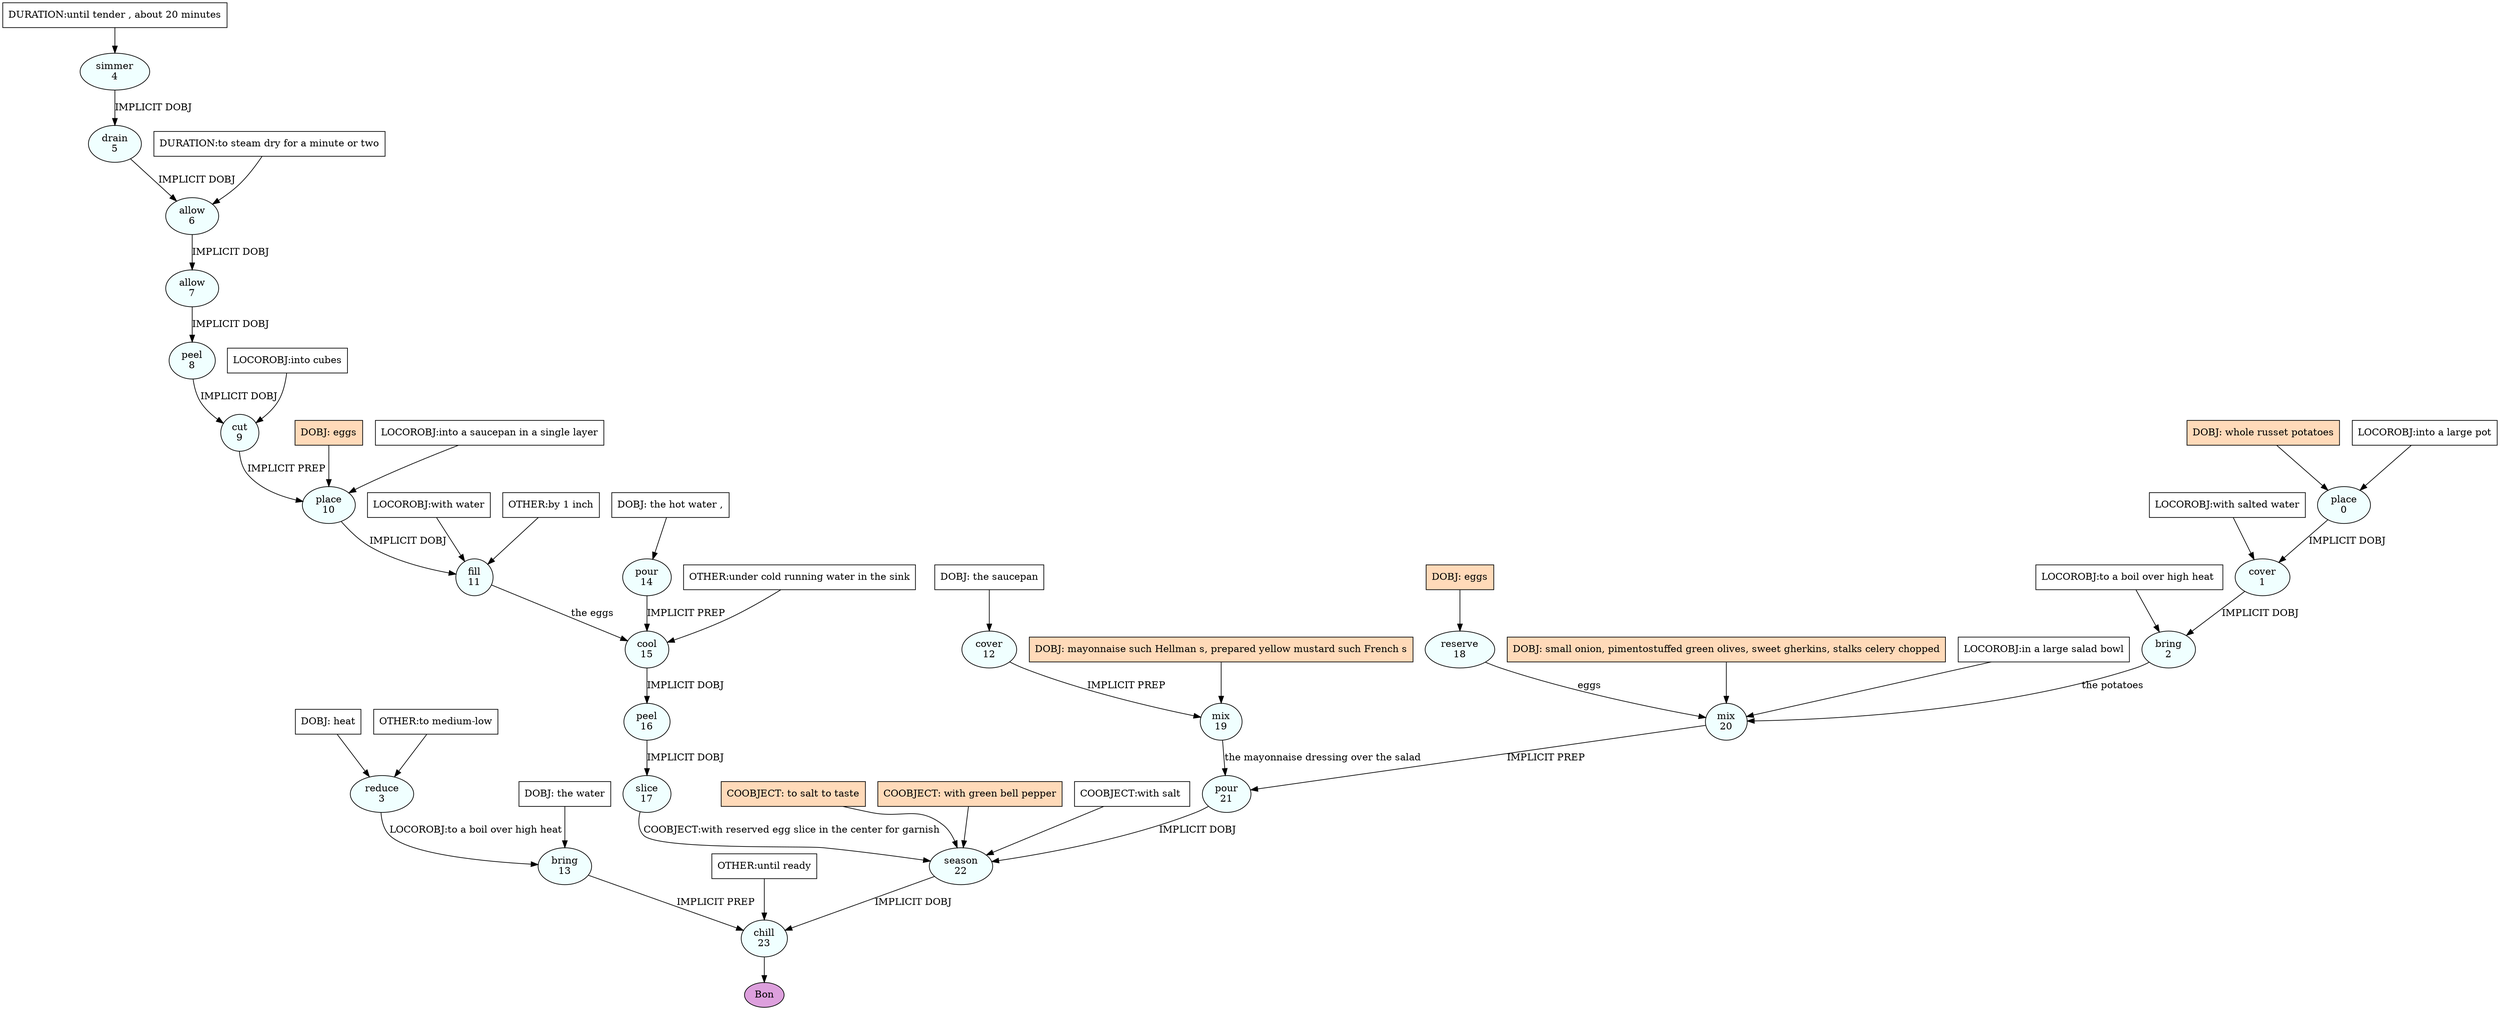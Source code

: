 digraph recipe {
E0[label="place
0", shape=oval, style=filled, fillcolor=azure]
E1[label="cover
1", shape=oval, style=filled, fillcolor=azure]
E2[label="bring
2", shape=oval, style=filled, fillcolor=azure]
E3[label="reduce
3", shape=oval, style=filled, fillcolor=azure]
E4[label="simmer
4", shape=oval, style=filled, fillcolor=azure]
E5[label="drain
5", shape=oval, style=filled, fillcolor=azure]
E6[label="allow
6", shape=oval, style=filled, fillcolor=azure]
E7[label="allow
7", shape=oval, style=filled, fillcolor=azure]
E8[label="peel
8", shape=oval, style=filled, fillcolor=azure]
E9[label="cut
9", shape=oval, style=filled, fillcolor=azure]
E10[label="place
10", shape=oval, style=filled, fillcolor=azure]
E11[label="fill
11", shape=oval, style=filled, fillcolor=azure]
E12[label="cover
12", shape=oval, style=filled, fillcolor=azure]
E13[label="bring
13", shape=oval, style=filled, fillcolor=azure]
E14[label="pour
14", shape=oval, style=filled, fillcolor=azure]
E15[label="cool
15", shape=oval, style=filled, fillcolor=azure]
E16[label="peel
16", shape=oval, style=filled, fillcolor=azure]
E17[label="slice
17", shape=oval, style=filled, fillcolor=azure]
E18[label="reserve
18", shape=oval, style=filled, fillcolor=azure]
E19[label="mix
19", shape=oval, style=filled, fillcolor=azure]
E20[label="mix
20", shape=oval, style=filled, fillcolor=azure]
E21[label="pour
21", shape=oval, style=filled, fillcolor=azure]
E22[label="season
22", shape=oval, style=filled, fillcolor=azure]
E23[label="chill
23", shape=oval, style=filled, fillcolor=azure]
D14[label="DOBJ: the hot water ,", shape=box, style=filled, fillcolor=white]
D14 -> E14
D3[label="DOBJ: heat", shape=box, style=filled, fillcolor=white]
D3 -> E3
P3_0[label="OTHER:to medium-low", shape=box, style=filled, fillcolor=white]
P3_0 -> E3
D18[label="DOBJ: eggs", shape=box, style=filled, fillcolor=peachpuff]
D18 -> E18
P4_0[label="DURATION:until tender , about 20 minutes", shape=box, style=filled, fillcolor=white]
P4_0 -> E4
D0[label="DOBJ: whole russet potatoes", shape=box, style=filled, fillcolor=peachpuff]
D0 -> E0
P0_0[label="LOCOROBJ:into a large pot", shape=box, style=filled, fillcolor=white]
P0_0 -> E0
D12[label="DOBJ: the saucepan", shape=box, style=filled, fillcolor=white]
D12 -> E12
E0 -> E1 [label="IMPLICIT DOBJ"]
P1_0_0[label="LOCOROBJ:with salted water", shape=box, style=filled, fillcolor=white]
P1_0_0 -> E1
E1 -> E2 [label="IMPLICIT DOBJ"]
P2_0_0[label="LOCOROBJ:to a boil over high heat ", shape=box, style=filled, fillcolor=white]
P2_0_0 -> E2
E4 -> E5 [label="IMPLICIT DOBJ"]
E5 -> E6 [label="IMPLICIT DOBJ"]
P6_0_0[label="DURATION:to steam dry for a minute or two", shape=box, style=filled, fillcolor=white]
P6_0_0 -> E6
E6 -> E7 [label="IMPLICIT DOBJ"]
E7 -> E8 [label="IMPLICIT DOBJ"]
E8 -> E9 [label="IMPLICIT DOBJ"]
P9_0_0[label="LOCOROBJ:into cubes", shape=box, style=filled, fillcolor=white]
P9_0_0 -> E9
D10_ing[label="DOBJ: eggs", shape=box, style=filled, fillcolor=peachpuff]
D10_ing -> E10
E9 -> E10 [label="IMPLICIT PREP"]
P10_1_0[label="LOCOROBJ:into a saucepan in a single layer", shape=box, style=filled, fillcolor=white]
P10_1_0 -> E10
E10 -> E11 [label="IMPLICIT DOBJ"]
P11_0_0[label="LOCOROBJ:with water", shape=box, style=filled, fillcolor=white]
P11_0_0 -> E11
P11_1_0[label="OTHER:by 1 inch", shape=box, style=filled, fillcolor=white]
P11_1_0 -> E11
D13_0[label="DOBJ: the water", shape=box, style=filled, fillcolor=white]
D13_0 -> E13
E3 -> E13 [label="LOCOROBJ:to a boil over high heat"]
E11 -> E15 [label="the eggs"]
E14 -> E15 [label="IMPLICIT PREP"]
P15_1_0[label="OTHER:under cold running water in the sink", shape=box, style=filled, fillcolor=white]
P15_1_0 -> E15
E15 -> E16 [label="IMPLICIT DOBJ"]
E16 -> E17 [label="IMPLICIT DOBJ"]
D19_ing[label="DOBJ: mayonnaise such Hellman s, prepared yellow mustard such French s", shape=box, style=filled, fillcolor=peachpuff]
D19_ing -> E19
E12 -> E19 [label="IMPLICIT PREP"]
D20_ing[label="DOBJ: small onion, pimentostuffed green olives, sweet gherkins, stalks celery chopped", shape=box, style=filled, fillcolor=peachpuff]
D20_ing -> E20
E2 -> E20 [label="the potatoes "]
E18 -> E20 [label=" eggs "]
P20_0_0[label="LOCOROBJ:in a large salad bowl", shape=box, style=filled, fillcolor=white]
P20_0_0 -> E20
E19 -> E21 [label="the mayonnaise dressing over the salad"]
E20 -> E21 [label="IMPLICIT PREP"]
E21 -> E22 [label="IMPLICIT DOBJ"]
P22_0_ing[label="COOBJECT: to salt to taste", shape=box, style=filled, fillcolor=peachpuff]
P22_0_ing -> E22
P22_1_ing[label="COOBJECT: with green bell pepper", shape=box, style=filled, fillcolor=peachpuff]
P22_1_ing -> E22
P22_1_0[label="COOBJECT:with salt ", shape=box, style=filled, fillcolor=white]
P22_1_0 -> E22
E17 -> E22 [label="COOBJECT:with reserved egg slice in the center for garnish"]
E22 -> E23 [label="IMPLICIT DOBJ"]
E13 -> E23 [label="IMPLICIT PREP"]
P23_1_0[label="OTHER:until ready", shape=box, style=filled, fillcolor=white]
P23_1_0 -> E23
EOR[label="Bon", shape=oval, style=filled, fillcolor=plum]
E23 -> EOR
}
